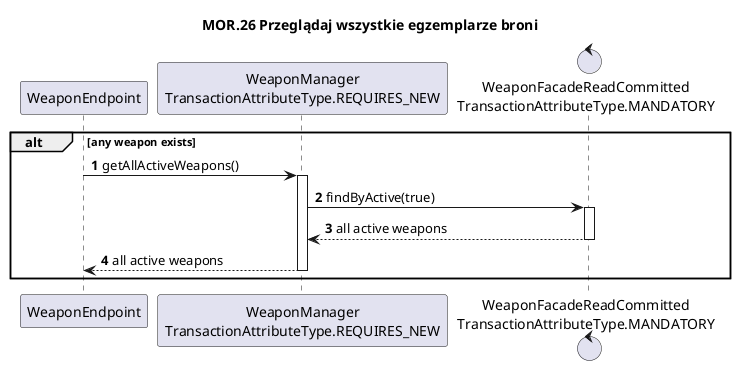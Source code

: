 @startuml

autoactivate on
participant WeaponEndpoint
participant "WeaponManager\nTransactionAttributeType.REQUIRES_NEW" as WeaponManager
control "WeaponFacadeReadCommitted\nTransactionAttributeType.MANDATORY" as WeaponFacade

title MOR.26 Przeglądaj wszystkie egzemplarze broni

alt any weapon exists
autonumber
    WeaponEndpoint -> WeaponManager: getAllActiveWeapons()
        WeaponManager -> WeaponFacade: findByActive(true)
        return all active weapons
    return all active weapons
end
@enduml